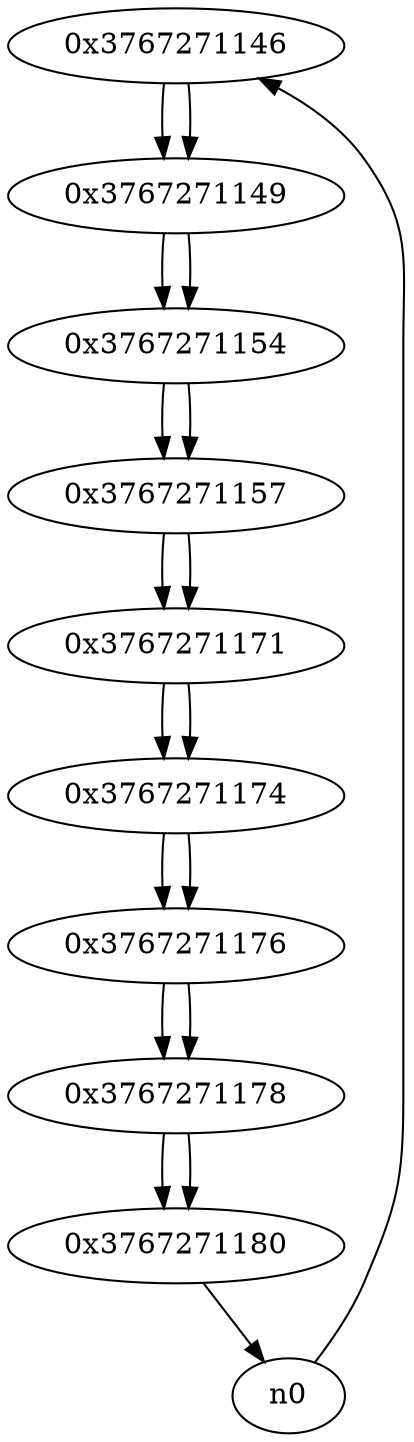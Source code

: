 digraph G{
/* nodes */
  n1 [label="0x3767271146"]
  n2 [label="0x3767271149"]
  n3 [label="0x3767271154"]
  n4 [label="0x3767271157"]
  n5 [label="0x3767271171"]
  n6 [label="0x3767271174"]
  n7 [label="0x3767271176"]
  n8 [label="0x3767271178"]
  n9 [label="0x3767271180"]
/* edges */
n1 -> n2;
n0 -> n1;
n2 -> n3;
n1 -> n2;
n3 -> n4;
n2 -> n3;
n4 -> n5;
n3 -> n4;
n5 -> n6;
n4 -> n5;
n6 -> n7;
n5 -> n6;
n7 -> n8;
n6 -> n7;
n8 -> n9;
n7 -> n8;
n9 -> n0;
n8 -> n9;
}
